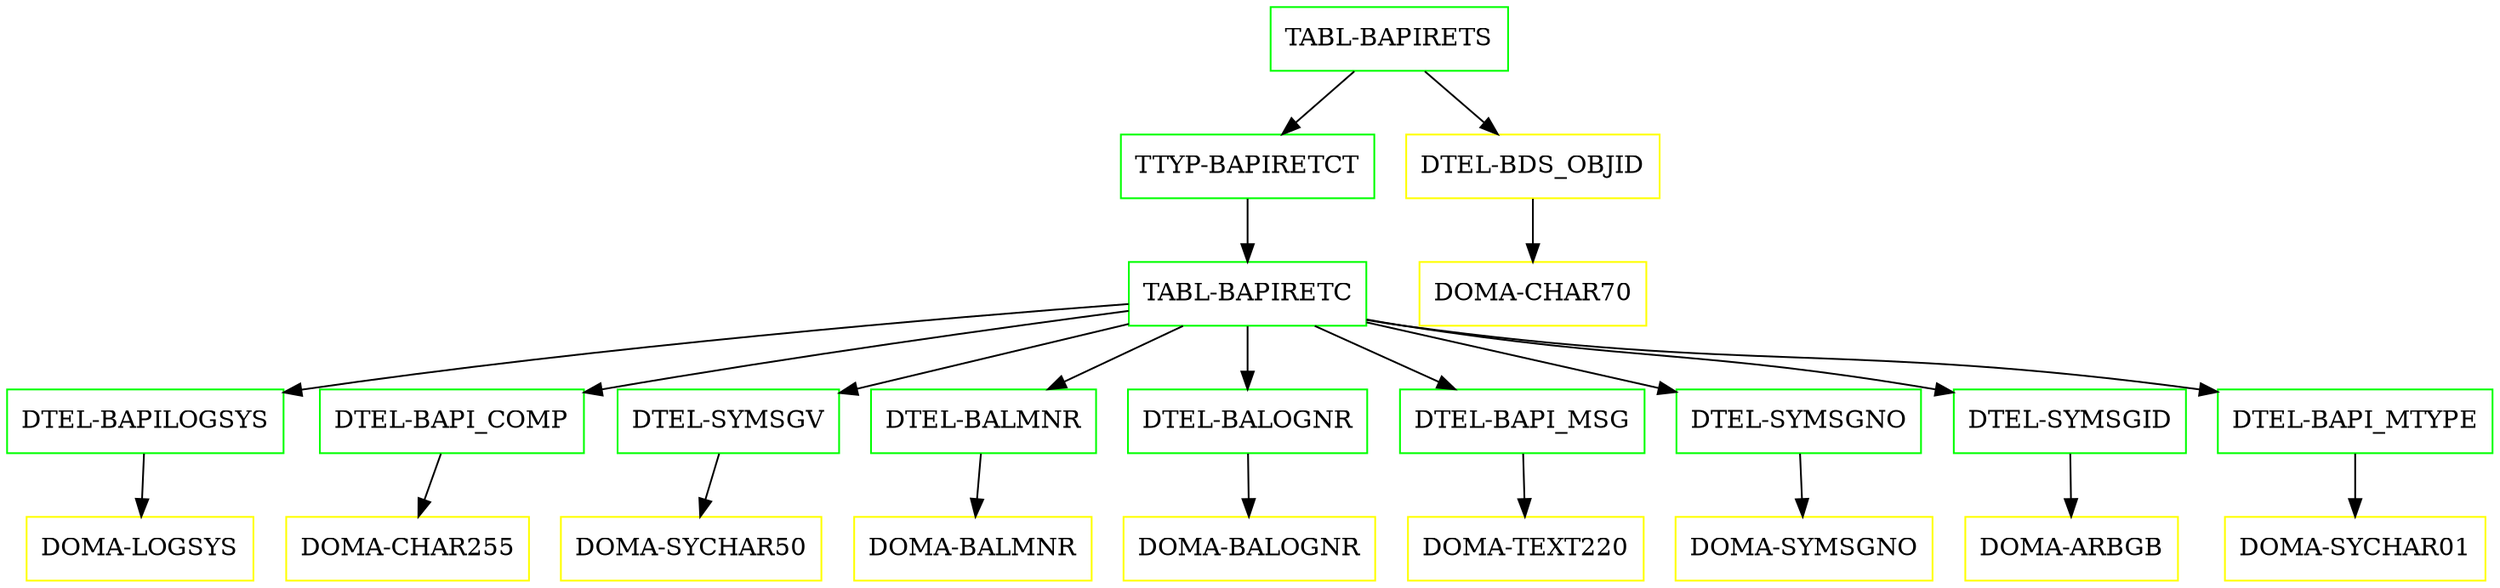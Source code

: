 digraph G {
  "TABL-BAPIRETS" [shape=box,color=green];
  "TTYP-BAPIRETCT" [shape=box,color=green,URL="./TTYP_BAPIRETCT.html"];
  "TABL-BAPIRETC" [shape=box,color=green,URL="./TABL_BAPIRETC.html"];
  "DTEL-BAPILOGSYS" [shape=box,color=green,URL="./DTEL_BAPILOGSYS.html"];
  "DOMA-LOGSYS" [shape=box,color=yellow,URL="./DOMA_LOGSYS.html"];
  "DTEL-BAPI_COMP" [shape=box,color=green,URL="./DTEL_BAPI_COMP.html"];
  "DOMA-CHAR255" [shape=box,color=yellow,URL="./DOMA_CHAR255.html"];
  "DTEL-SYMSGV" [shape=box,color=green,URL="./DTEL_SYMSGV.html"];
  "DOMA-SYCHAR50" [shape=box,color=yellow,URL="./DOMA_SYCHAR50.html"];
  "DTEL-BALMNR" [shape=box,color=green,URL="./DTEL_BALMNR.html"];
  "DOMA-BALMNR" [shape=box,color=yellow,URL="./DOMA_BALMNR.html"];
  "DTEL-BALOGNR" [shape=box,color=green,URL="./DTEL_BALOGNR.html"];
  "DOMA-BALOGNR" [shape=box,color=yellow,URL="./DOMA_BALOGNR.html"];
  "DTEL-BAPI_MSG" [shape=box,color=green,URL="./DTEL_BAPI_MSG.html"];
  "DOMA-TEXT220" [shape=box,color=yellow,URL="./DOMA_TEXT220.html"];
  "DTEL-SYMSGNO" [shape=box,color=green,URL="./DTEL_SYMSGNO.html"];
  "DOMA-SYMSGNO" [shape=box,color=yellow,URL="./DOMA_SYMSGNO.html"];
  "DTEL-SYMSGID" [shape=box,color=green,URL="./DTEL_SYMSGID.html"];
  "DOMA-ARBGB" [shape=box,color=yellow,URL="./DOMA_ARBGB.html"];
  "DTEL-BAPI_MTYPE" [shape=box,color=green,URL="./DTEL_BAPI_MTYPE.html"];
  "DOMA-SYCHAR01" [shape=box,color=yellow,URL="./DOMA_SYCHAR01.html"];
  "DTEL-BDS_OBJID" [shape=box,color=yellow,URL="./DTEL_BDS_OBJID.html"];
  "DOMA-CHAR70" [shape=box,color=yellow,URL="./DOMA_CHAR70.html"];
  "TABL-BAPIRETS" -> "DTEL-BDS_OBJID";
  "TABL-BAPIRETS" -> "TTYP-BAPIRETCT";
  "TTYP-BAPIRETCT" -> "TABL-BAPIRETC";
  "TABL-BAPIRETC" -> "DTEL-BAPI_MTYPE";
  "TABL-BAPIRETC" -> "DTEL-SYMSGID";
  "TABL-BAPIRETC" -> "DTEL-SYMSGNO";
  "TABL-BAPIRETC" -> "DTEL-BAPI_MSG";
  "TABL-BAPIRETC" -> "DTEL-BALOGNR";
  "TABL-BAPIRETC" -> "DTEL-BALMNR";
  "TABL-BAPIRETC" -> "DTEL-SYMSGV";
  "TABL-BAPIRETC" -> "DTEL-BAPI_COMP";
  "TABL-BAPIRETC" -> "DTEL-BAPILOGSYS";
  "DTEL-BAPILOGSYS" -> "DOMA-LOGSYS";
  "DTEL-BAPI_COMP" -> "DOMA-CHAR255";
  "DTEL-SYMSGV" -> "DOMA-SYCHAR50";
  "DTEL-BALMNR" -> "DOMA-BALMNR";
  "DTEL-BALOGNR" -> "DOMA-BALOGNR";
  "DTEL-BAPI_MSG" -> "DOMA-TEXT220";
  "DTEL-SYMSGNO" -> "DOMA-SYMSGNO";
  "DTEL-SYMSGID" -> "DOMA-ARBGB";
  "DTEL-BAPI_MTYPE" -> "DOMA-SYCHAR01";
  "DTEL-BDS_OBJID" -> "DOMA-CHAR70";
}
